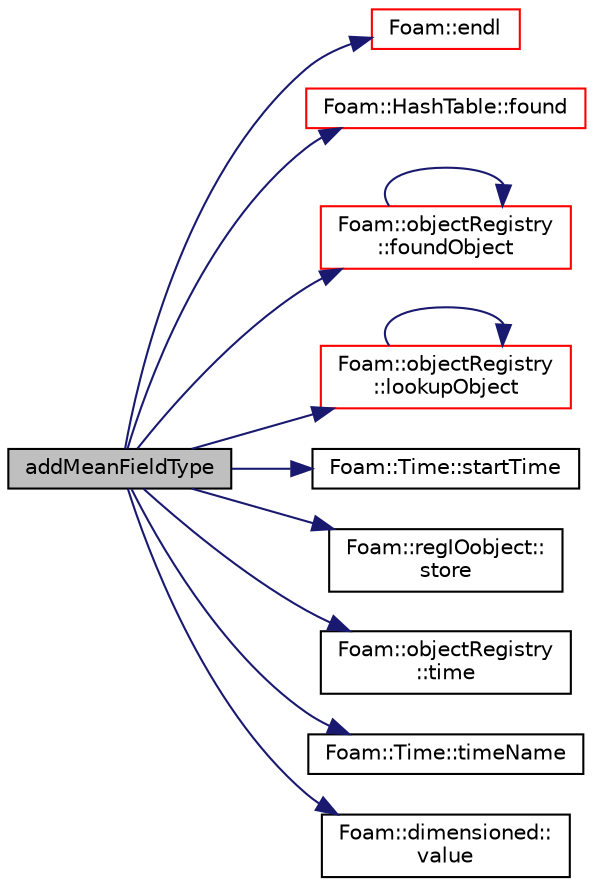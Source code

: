 digraph "addMeanFieldType"
{
  bgcolor="transparent";
  edge [fontname="Helvetica",fontsize="10",labelfontname="Helvetica",labelfontsize="10"];
  node [fontname="Helvetica",fontsize="10",shape=record];
  rankdir="LR";
  Node1 [label="addMeanFieldType",height=0.2,width=0.4,color="black", fillcolor="grey75", style="filled", fontcolor="black"];
  Node1 -> Node2 [color="midnightblue",fontsize="10",style="solid",fontname="Helvetica"];
  Node2 [label="Foam::endl",height=0.2,width=0.4,color="red",URL="$a10979.html#a2db8fe02a0d3909e9351bb4275b23ce4",tooltip="Add newline and flush stream. "];
  Node1 -> Node3 [color="midnightblue",fontsize="10",style="solid",fontname="Helvetica"];
  Node3 [label="Foam::HashTable::found",height=0.2,width=0.4,color="red",URL="$a00997.html#a3df8044b3c7afb4eb62517f64e85eab6",tooltip="Return true if hashedEntry is found in table. "];
  Node1 -> Node4 [color="midnightblue",fontsize="10",style="solid",fontname="Helvetica"];
  Node4 [label="Foam::objectRegistry\l::foundObject",height=0.2,width=0.4,color="red",URL="$a01726.html#af3bf58996b7f5a073485a5590fbebd84",tooltip="Is the named Type found? "];
  Node4 -> Node4 [color="midnightblue",fontsize="10",style="solid",fontname="Helvetica"];
  Node1 -> Node5 [color="midnightblue",fontsize="10",style="solid",fontname="Helvetica"];
  Node5 [label="Foam::objectRegistry\l::lookupObject",height=0.2,width=0.4,color="red",URL="$a01726.html#affcae20935bdf1726ec1f822228a2330",tooltip="Lookup and return the object of the given Type. "];
  Node5 -> Node5 [color="midnightblue",fontsize="10",style="solid",fontname="Helvetica"];
  Node1 -> Node6 [color="midnightblue",fontsize="10",style="solid",fontname="Helvetica"];
  Node6 [label="Foam::Time::startTime",height=0.2,width=0.4,color="black",URL="$a02682.html#a7728384b84c86114a79982ddee02b72a",tooltip="Return start time. "];
  Node1 -> Node7 [color="midnightblue",fontsize="10",style="solid",fontname="Helvetica"];
  Node7 [label="Foam::regIOobject::\lstore",height=0.2,width=0.4,color="black",URL="$a02192.html#af5d1fdcbfe78592afb590a4c244acf20",tooltip="Transfer ownership of this object to its registry. "];
  Node1 -> Node8 [color="midnightblue",fontsize="10",style="solid",fontname="Helvetica"];
  Node8 [label="Foam::objectRegistry\l::time",height=0.2,width=0.4,color="black",URL="$a01726.html#a48fcf6de2789aff6b430b5fc1a05693f",tooltip="Return time. "];
  Node1 -> Node9 [color="midnightblue",fontsize="10",style="solid",fontname="Helvetica"];
  Node9 [label="Foam::Time::timeName",height=0.2,width=0.4,color="black",URL="$a02682.html#a5ae6a110de1b22323e19a46943c7f0c1",tooltip="Return time name of given scalar time. "];
  Node1 -> Node10 [color="midnightblue",fontsize="10",style="solid",fontname="Helvetica"];
  Node10 [label="Foam::dimensioned::\lvalue",height=0.2,width=0.4,color="black",URL="$a00538.html#a080d3824651cfcf52f72acceec615aaa",tooltip="Return const reference to value. "];
}
